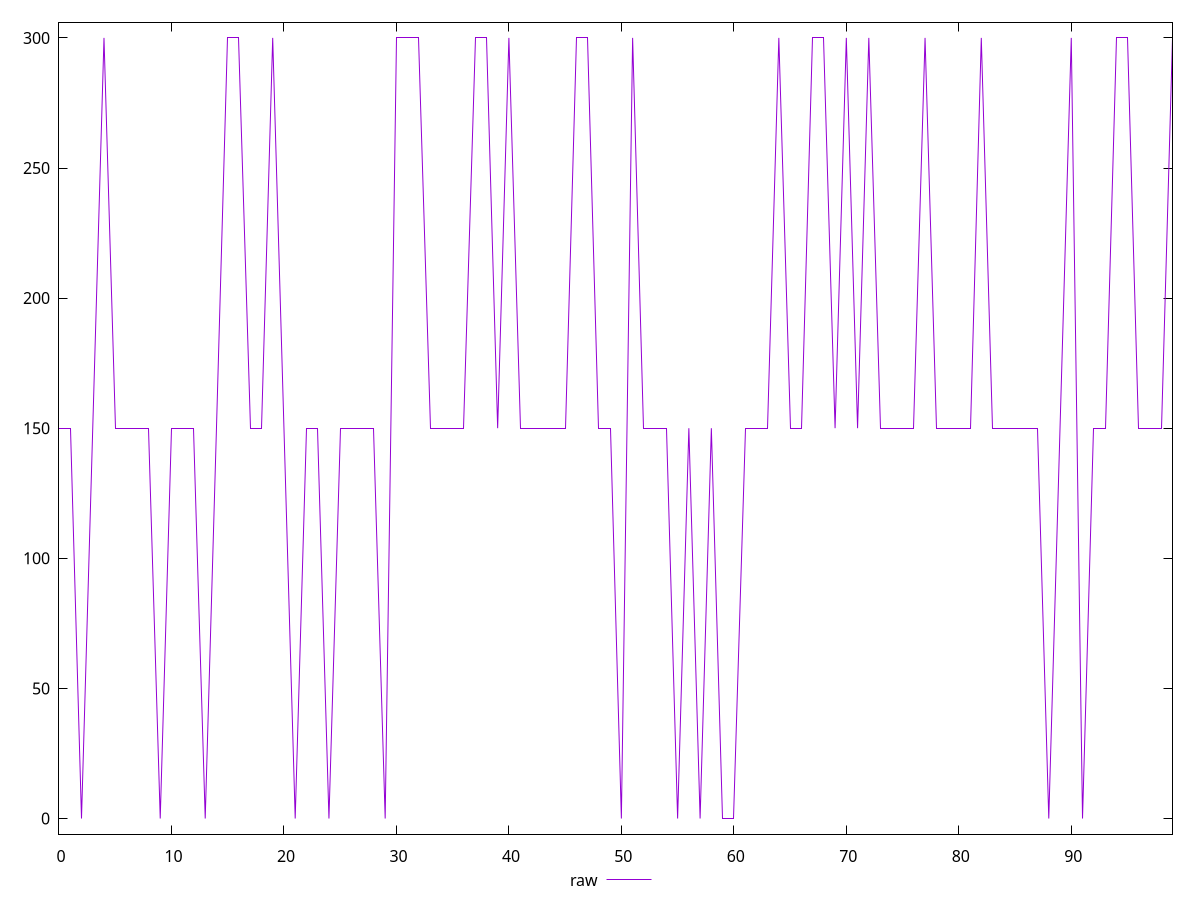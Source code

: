 reset

$raw <<EOF
0 150
1 150
2 0
3 150
4 300
5 150
6 150
7 150
8 150
9 0
10 150
11 150
12 150
13 0
14 150
15 300
16 300
17 150
18 150
19 300
20 150
21 0
22 150
23 150
24 0
25 150
26 150
27 150
28 150
29 0
30 300
31 300
32 300
33 150
34 150
35 150
36 150
37 300
38 300
39 150
40 300
41 150
42 150
43 150
44 150
45 150
46 300
47 300
48 150
49 150
50 0
51 300
52 150
53 150
54 150
55 0
56 150
57 0
58 150
59 0
60 0
61 150
62 150
63 150
64 300
65 150
66 150
67 300
68 300
69 150
70 300
71 150
72 300
73 150
74 150
75 150
76 150
77 300
78 150
79 150
80 150
81 150
82 300
83 150
84 150
85 150
86 150
87 150
88 0
89 150
90 300
91 0
92 150
93 150
94 300
95 300
96 150
97 150
98 150
99 300
EOF

set key outside below
set xrange [0:99]
set yrange [-6:306]
set trange [-6:306]
set terminal svg size 640, 500 enhanced background rgb 'white'
set output "report_00017_2021-02-10T15-08-03.406Z/unused-css-rules/samples/pages+cached+noadtech/raw/values.svg"

plot $raw title "raw" with line

reset
